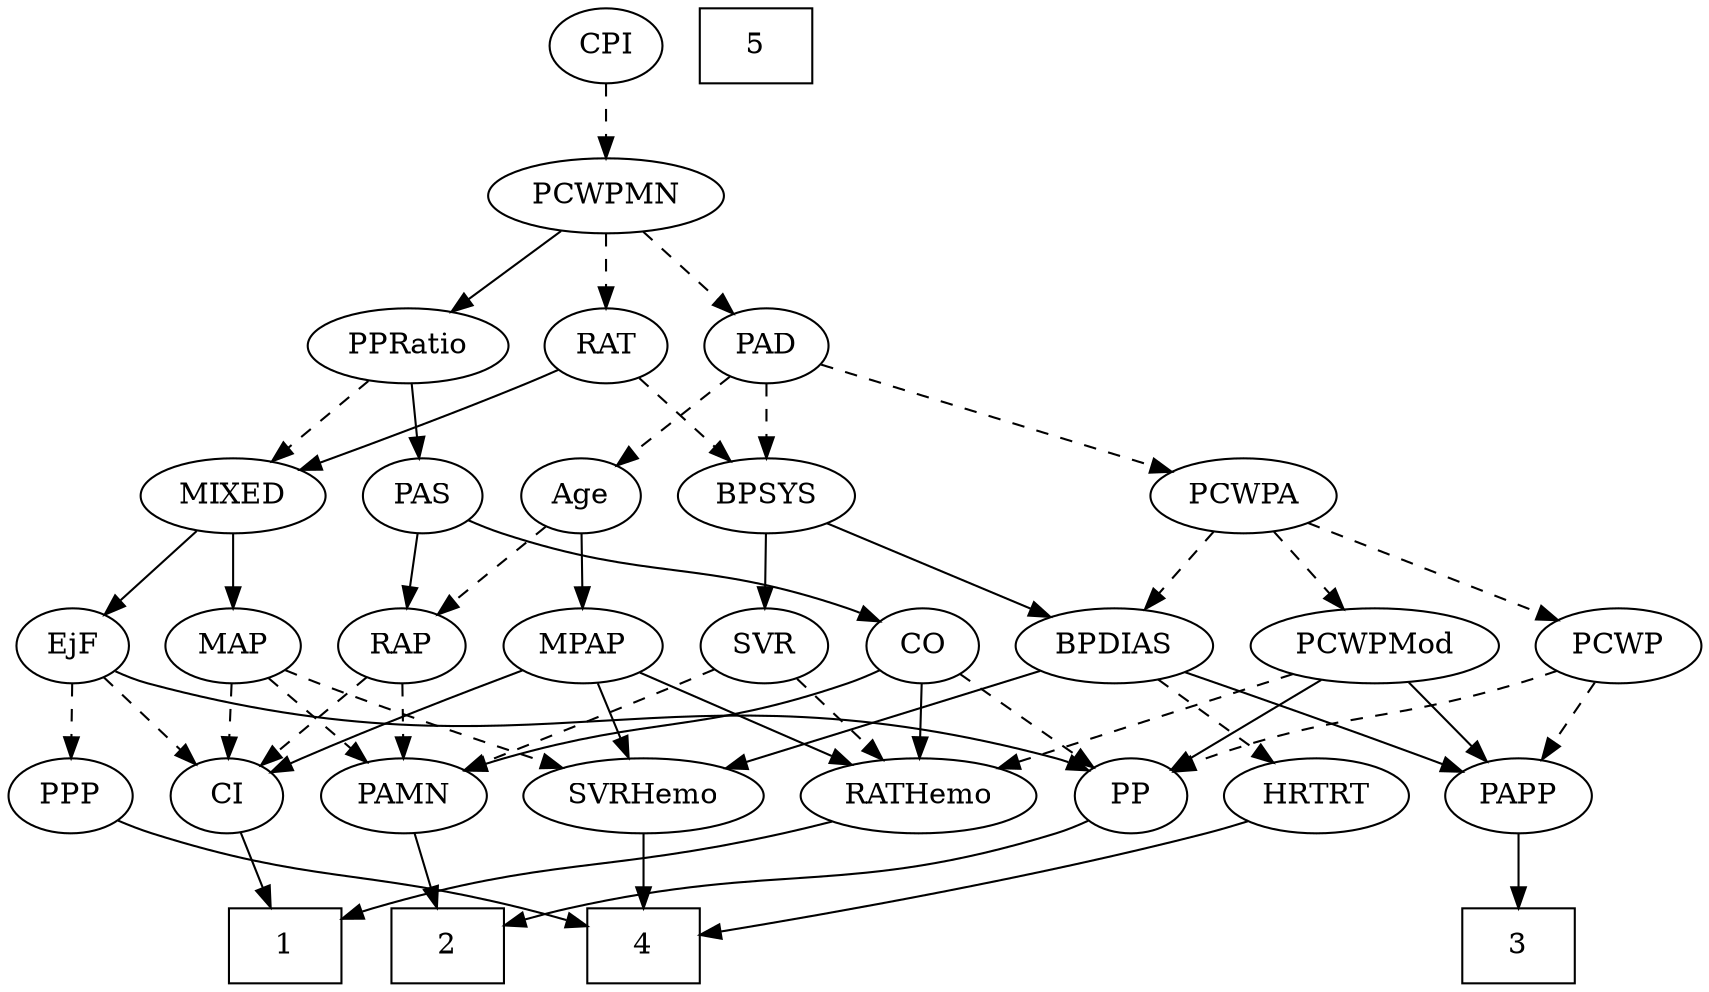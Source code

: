 strict digraph {
	graph [bb="0,0,752.04,468"];
	node [label="\N"];
	1	[height=0.5,
		pos="205.95,18",
		shape=box,
		width=0.75];
	2	[height=0.5,
		pos="129.95,18",
		shape=box,
		width=0.75];
	3	[height=0.5,
		pos="710.95,18",
		shape=box,
		width=0.75];
	4	[height=0.5,
		pos="536.95,18",
		shape=box,
		width=0.75];
	5	[height=0.5,
		pos="504.95,450",
		shape=box,
		width=0.75];
	Age	[height=0.5,
		pos="325.95,234",
		width=0.75];
	RAP	[height=0.5,
		pos="27.948,162",
		width=0.77632];
	Age -> RAP	[pos="e,48.87,174.09 305.2,222.27 300,219.92 294.36,217.64 288.95,216 192.04,186.59 160.7,209.92 63.948,180 62.066,179.42 60.156,178.75 \
58.25,178.04",
		style=dashed];
	MPAP	[height=0.5,
		pos="332.95,162",
		width=0.97491];
	Age -> MPAP	[pos="e,331.24,180.1 327.68,215.7 328.45,207.98 329.38,198.71 330.24,190.11",
		style=solid];
	EjF	[height=0.5,
		pos="412.95,162",
		width=0.75];
	PP	[height=0.5,
		pos="464.95,90",
		width=0.75];
	EjF -> PP	[pos="e,453.44,106.49 424.49,145.46 431.22,136.4 439.85,124.79 447.41,114.61",
		style=solid];
	PPP	[height=0.5,
		pos="536.95,90",
		width=0.75];
	EjF -> PPP	[pos="e,517.07,102.22 432.87,149.75 453.21,138.27 484.98,120.33 508.08,107.3",
		style=dashed];
	CI	[height=0.5,
		pos="158.95,90",
		width=0.75];
	EjF -> CI	[pos="e,179.53,101.78 392.36,150.22 387.41,147.92 382.07,145.69 376.95,144 298.63,118.2 273.26,133.8 194.95,108 193.03,107.37 191.08,106.66 \
189.13,105.9",
		style=dashed];
	PAMN	[height=0.5,
		pos="77.948,90",
		width=1.011];
	RAP -> PAMN	[pos="e,66.185,107.47 39.044,145.46 45.275,136.74 53.195,125.65 60.26,115.76",
		style=dashed];
	RAP -> CI	[pos="e,138.29,102.04 48.705,149.91 70.456,138.29 104.82,119.93 129.39,106.79",
		style=dashed];
	MIXED	[height=0.5,
		pos="410.95,234",
		width=1.1193];
	MIXED -> EjF	[pos="e,412.46,180.1 411.44,215.7 411.66,207.98 411.93,198.71 412.17,190.11",
		style=solid];
	MAP	[height=0.5,
		pos="103.95,162",
		width=0.84854];
	MIXED -> MAP	[pos="e,126.69,174.04 381.13,221.75 374.86,219.64 368.23,217.59 361.95,216 266.34,191.75 237.55,207.92 142.95,180 140.68,179.33 138.36,\
178.56 136.05,177.73",
		style=solid];
	RATHemo	[height=0.5,
		pos="252.95,90",
		width=1.3721];
	MPAP -> RATHemo	[pos="e,271,106.8 315.98,146.15 305.15,136.67 290.89,124.2 278.68,113.51",
		style=solid];
	SVRHemo	[height=0.5,
		pos="369.95,90",
		width=1.3902];
	MPAP -> SVRHemo	[pos="e,360.98,107.96 341.72,144.41 346.03,136.25 351.33,126.22 356.17,117.07",
		style=solid];
	MPAP -> CI	[pos="e,180.15,101.34 305.49,150.38 300.01,148.26 294.3,146.06 288.95,144 247.19,127.94 236.09,125.56 194.95,108 193.14,107.23 191.28,\
106.41 189.42,105.58",
		style=solid];
	BPSYS	[height=0.5,
		pos="506.95,234",
		width=1.0471];
	SVR	[height=0.5,
		pos="179.95,162",
		width=0.77632];
	BPSYS -> SVR	[pos="e,201.07,173.95 478.9,221.82 472.73,219.65 466.17,217.57 459.95,216 354.08,189.3 321.6,211.1 216.95,180 214.8,179.36 212.62,178.62 \
210.44,177.81",
		style=solid];
	BPDIAS	[height=0.5,
		pos="621.95,162",
		width=1.1735];
	BPSYS -> BPDIAS	[pos="e,598.77,177.11 529.39,219.34 546.66,208.83 570.75,194.16 590.02,182.43",
		style=solid];
	PAD	[height=0.5,
		pos="506.95,306",
		width=0.79437];
	PAD -> Age	[pos="e,347.09,245.48 484.59,294.57 479.49,292.31 474.06,290 468.95,288 422.22,269.73 408.49,270.74 361.95,252 360.12,251.26 358.25,250.48 \
356.38,249.67",
		style=dashed];
	PAD -> BPSYS	[pos="e,506.95,252.1 506.95,287.7 506.95,279.98 506.95,270.71 506.95,262.11",
		style=dashed];
	PCWPA	[height=0.5,
		pos="612.95,234",
		width=1.1555];
	PAD -> PCWPA	[pos="e,590.86,249.59 525.9,292.49 541.56,282.14 564.09,267.26 582.31,255.23",
		style=dashed];
	CO	[height=0.5,
		pos="252.95,162",
		width=0.75];
	CO -> PAMN	[pos="e,106.01,101.64 231.75,150.66 226.92,148.39 221.78,146.06 216.95,144 212.02,141.9 155.08,120.25 115.62,105.28",
		style=solid];
	CO -> RATHemo	[pos="e,252.95,108.1 252.95,143.7 252.95,135.98 252.95,126.71 252.95,118.11",
		style=solid];
	CO -> PP	[pos="e,443.91,101.75 273.98,150.25 278.83,148.01 284.01,145.78 288.95,144 349.38,122.19 368.52,129.81 428.95,108 430.8,107.33 432.69,\
106.6 434.58,105.83",
		style=dashed];
	PAS	[height=0.5,
		pos="252.95,234",
		width=0.75];
	PAS -> RAP	[pos="e,49.397,173.85 227.75,227.36 191.12,218.84 121.25,201.39 63.948,180 62.3,179.39 60.625,178.72 58.944,178.03",
		style=solid];
	PAS -> CO	[pos="e,252.95,180.1 252.95,215.7 252.95,207.98 252.95,198.71 252.95,190.11",
		style=solid];
	PAMN -> 2	[pos="e,117.23,36.124 90.008,72.765 96.256,64.354 104.03,53.89 111.05,44.436",
		style=solid];
	RATHemo -> 1	[pos="e,217.66,36.447 241.81,72.411 236.3,64.2 229.51,54.099 223.34,44.9",
		style=solid];
	CPI	[height=0.5,
		pos="432.95,450",
		width=0.75];
	PCWPMN	[height=0.5,
		pos="432.95,378",
		width=1.3902];
	CPI -> PCWPMN	[pos="e,432.95,396.1 432.95,431.7 432.95,423.98 432.95,414.71 432.95,406.11",
		style=dashed];
	RAT	[height=0.5,
		pos="432.95,306",
		width=0.75827];
	RAT -> MIXED	[pos="e,416.38,252.28 427.62,288.05 425.17,280.26 422.21,270.82 419.46,262.08",
		style=solid];
	RAT -> BPSYS	[pos="e,490.71,250.36 447.92,290.83 458.11,281.2 471.79,268.25 483.42,257.25",
		style=dashed];
	SVR -> PAMN	[pos="e,98.286,104.96 161.24,148.16 146.06,137.74 124.39,122.87 106.96,110.91",
		style=dashed];
	SVR -> RATHemo	[pos="e,236.31,106.95 195.07,146.5 204.85,137.13 217.77,124.73 228.93,114.03",
		style=dashed];
	PCWPMod	[height=0.5,
		pos="509.95,162",
		width=1.4443];
	PCWPMod -> RATHemo	[pos="e,290.03,102.05 470.92,150.02 463.63,148 456.06,145.92 448.95,144 387.75,127.49 372.03,124.92 310.95,108 307.35,107 303.63,105.96 \
299.89,104.89",
		style=dashed];
	PCWPMod -> PP	[pos="e,475.12,106.83 499.05,144.05 493.53,135.47 486.73,124.89 480.66,115.44",
		style=solid];
	PAPP	[height=0.5,
		pos="710.95,90",
		width=0.88464];
	PCWPMod -> PAPP	[pos="e,686.54,101.76 547.67,149.57 580.5,139.38 629.22,123.7 670.95,108 673.01,107.22 675.13,106.4 677.26,105.56",
		style=solid];
	PCWPA -> PCWPMod	[pos="e,532.69,178.46 591.61,218.5 577.09,208.63 557.63,195.41 541.36,184.35",
		style=dashed];
	PCWPA -> BPDIAS	[pos="e,619.75,180.1 615.17,215.7 616.16,207.98 617.36,198.71 618.46,190.11",
		style=dashed];
	PCWP	[height=0.5,
		pos="716.95,162",
		width=0.97491];
	PCWPA -> PCWP	[pos="e,696.49,176.77 634.5,218.5 650,208.06 671.08,193.87 688.04,182.45",
		style=dashed];
	PCWPMN -> PAD	[pos="e,491.39,321.72 450.11,360.76 460.14,351.27 472.94,339.17 483.85,328.85",
		style=dashed];
	PCWPMN -> RAT	[pos="e,432.95,324.1 432.95,359.7 432.95,351.98 432.95,342.71 432.95,334.11",
		style=dashed];
	PPRatio	[height=0.5,
		pos="347.95,306",
		width=1.1013];
	PCWPMN -> PPRatio	[pos="e,366.28,322.1 413.66,361.12 402.01,351.52 387,339.16 374.26,328.67",
		style=solid];
	SVRHemo -> 4	[pos="e,509.82,30.371 401.36,75.834 429.46,64.056 470.66,46.787 500.26,34.378",
		style=solid];
	BPDIAS -> SVRHemo	[pos="e,407.35,101.97 590.23,150.03 583.87,147.94 577.22,145.84 570.95,144 508.47,125.69 491.79,125.02 428.95,108 425.12,106.96 421.16,\
105.87 417.19,104.76",
		style=solid];
	BPDIAS -> PAPP	[pos="e,693.19,104.97 641.26,145.81 654.05,135.75 670.97,122.44 684.93,111.46",
		style=solid];
	HRTRT	[height=0.5,
		pos="621.95,90",
		width=1.1013];
	BPDIAS -> HRTRT	[pos="e,621.95,108.1 621.95,143.7 621.95,135.98 621.95,126.71 621.95,118.11",
		style=dashed];
	MAP -> PAMN	[pos="e,84.183,107.79 97.654,144.05 94.684,136.06 91.07,126.33 87.753,117.4",
		style=dashed];
	MAP -> SVRHemo	[pos="e,332.6,102.18 127.17,149.98 132.29,147.8 137.74,145.67 142.95,144 215.64,120.63 236.88,126.58 310.95,108 314.79,107.04 318.77,105.99 \
322.75,104.91",
		style=dashed];
	MAP -> CI	[pos="e,146.78,106.49 116.15,145.46 123.27,136.4 132.4,124.79 140.4,114.61",
		style=dashed];
	PP -> 2	[pos="e,157.15,31.683 444.43,78.006 439.47,75.719 434.11,73.54 428.95,72 317.57,38.807 281.96,66.998 169.95,36 168.89,35.708 167.83,35.395 \
166.76,35.063",
		style=solid];
	PPP -> 4	[pos="e,536.95,36.104 536.95,71.697 536.95,63.983 536.95,54.712 536.95,46.112",
		style=solid];
	PPRatio -> MIXED	[pos="e,396.27,251.31 362.24,289.12 370.26,280.2 380.43,268.91 389.4,258.94",
		style=dashed];
	PPRatio -> PAS	[pos="e,270.51,247.94 327.8,290.15 313.46,279.59 294.08,265.31 278.63,253.92",
		style=solid];
	PCWP -> PP	[pos="e,485.54,101.74 690.66,150.05 684.89,147.86 678.76,145.72 672.95,144 598.05,121.85 574.99,132.85 500.95,108 499.03,107.36 497.08,\
106.64 495.13,105.87",
		style=dashed];
	PCWP -> PAPP	[pos="e,712.41,108.1 715.46,143.7 714.8,135.98 714.01,126.71 713.27,118.11",
		style=dashed];
	CI -> 1	[pos="e,194.34,36.292 169.61,73.116 175.25,64.716 182.32,54.196 188.71,44.671",
		style=solid];
	PAPP -> 3	[pos="e,710.95,36.104 710.95,71.697 710.95,63.983 710.95,54.712 710.95,46.112",
		style=solid];
	HRTRT -> 4	[pos="e,557.74,36.127 603.5,73.811 592.45,64.707 578.16,52.937 565.65,42.639",
		style=solid];
}
